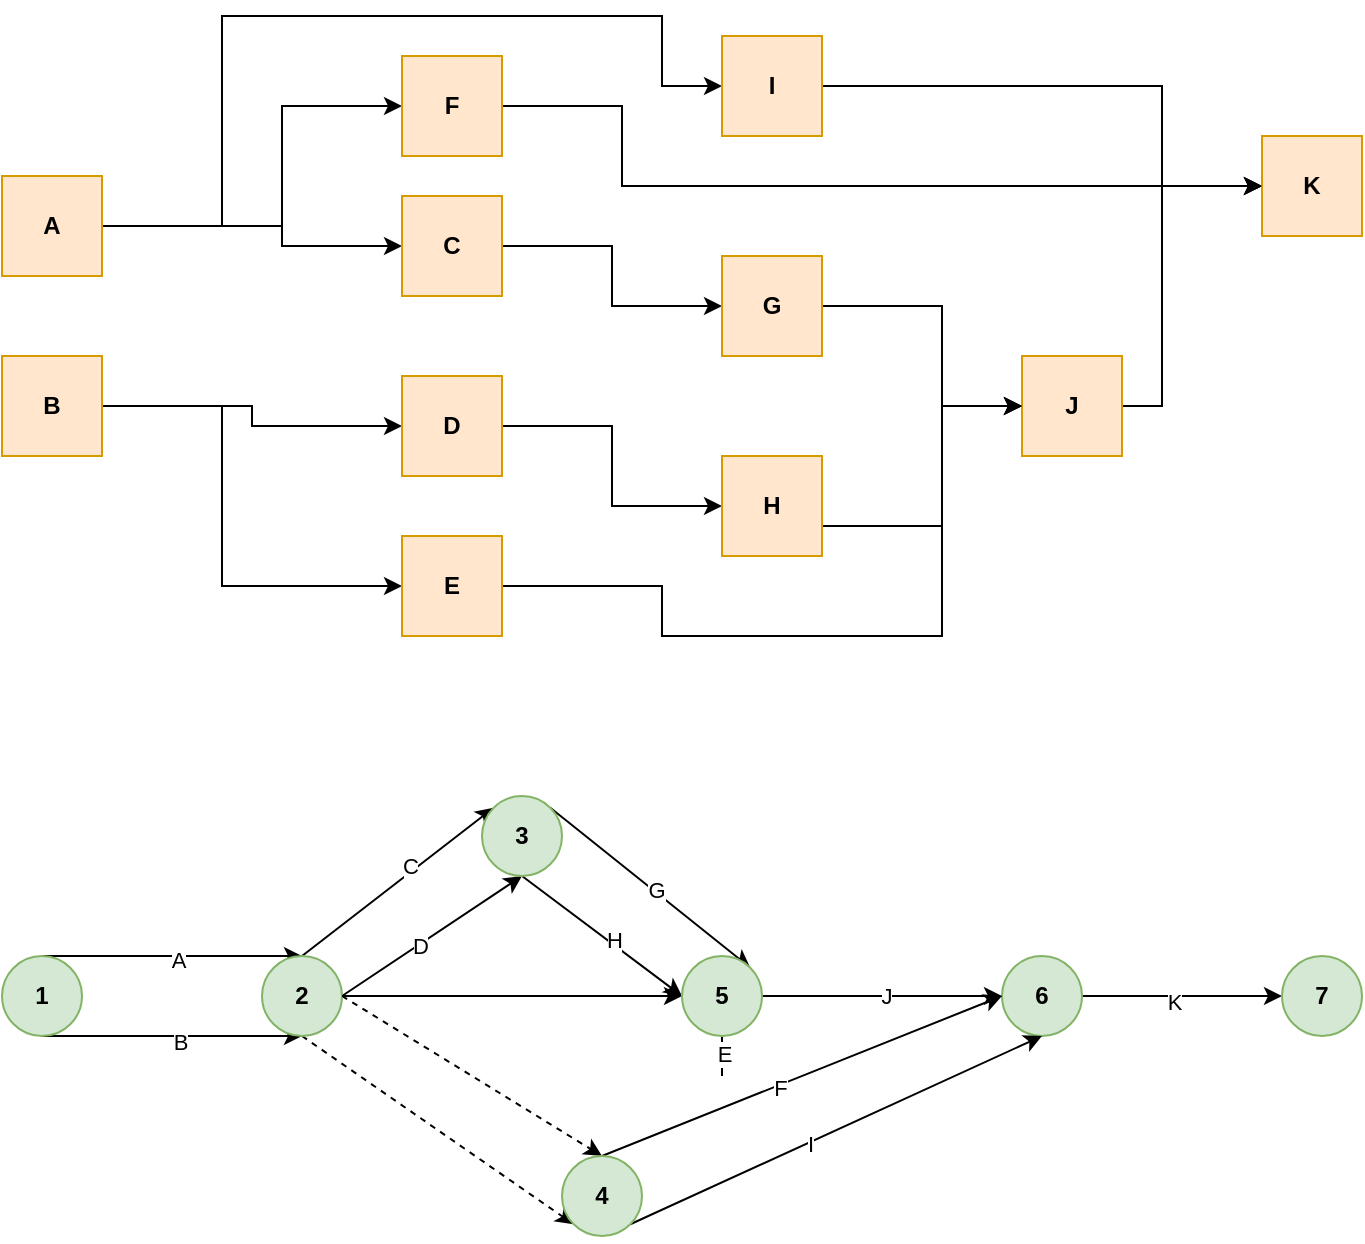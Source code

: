 <mxfile version="21.8.0" type="github">
  <diagram name="Página-1" id="NLafwp9bv83QT103kxV1">
    <mxGraphModel dx="1050" dy="542" grid="1" gridSize="10" guides="1" tooltips="1" connect="1" arrows="1" fold="1" page="1" pageScale="1" pageWidth="827" pageHeight="1169" math="0" shadow="0">
      <root>
        <mxCell id="0" />
        <mxCell id="1" parent="0" />
        <mxCell id="jHylTcCAfwRpH7NAcws_-10" style="edgeStyle=orthogonalEdgeStyle;rounded=0;orthogonalLoop=1;jettySize=auto;html=1;entryX=0;entryY=0.5;entryDx=0;entryDy=0;fontStyle=1" parent="1" source="jHylTcCAfwRpH7NAcws_-1" target="jHylTcCAfwRpH7NAcws_-3" edge="1">
          <mxGeometry relative="1" as="geometry">
            <Array as="points">
              <mxPoint x="260" y="135" />
              <mxPoint x="260" y="145" />
            </Array>
          </mxGeometry>
        </mxCell>
        <mxCell id="jHylTcCAfwRpH7NAcws_-13" style="edgeStyle=orthogonalEdgeStyle;rounded=0;orthogonalLoop=1;jettySize=auto;html=1;entryX=0;entryY=0.5;entryDx=0;entryDy=0;" parent="1" source="jHylTcCAfwRpH7NAcws_-1" target="jHylTcCAfwRpH7NAcws_-5" edge="1">
          <mxGeometry relative="1" as="geometry">
            <Array as="points">
              <mxPoint x="260" y="135" />
              <mxPoint x="260" y="75" />
            </Array>
          </mxGeometry>
        </mxCell>
        <mxCell id="jHylTcCAfwRpH7NAcws_-21" style="edgeStyle=orthogonalEdgeStyle;rounded=0;orthogonalLoop=1;jettySize=auto;html=1;entryX=0;entryY=0.5;entryDx=0;entryDy=0;" parent="1" source="jHylTcCAfwRpH7NAcws_-1" target="jHylTcCAfwRpH7NAcws_-19" edge="1">
          <mxGeometry relative="1" as="geometry">
            <Array as="points">
              <mxPoint x="230" y="135" />
              <mxPoint x="230" y="30" />
              <mxPoint x="450" y="30" />
              <mxPoint x="450" y="65" />
            </Array>
          </mxGeometry>
        </mxCell>
        <mxCell id="jHylTcCAfwRpH7NAcws_-1" value="&lt;span&gt;A&lt;/span&gt;" style="whiteSpace=wrap;html=1;aspect=fixed;fontStyle=1;fillColor=#ffe6cc;strokeColor=#d79b00;" parent="1" vertex="1">
          <mxGeometry x="120" y="110" width="50" height="50" as="geometry" />
        </mxCell>
        <mxCell id="jHylTcCAfwRpH7NAcws_-11" style="edgeStyle=orthogonalEdgeStyle;rounded=0;orthogonalLoop=1;jettySize=auto;html=1;entryX=0;entryY=0.5;entryDx=0;entryDy=0;" parent="1" source="jHylTcCAfwRpH7NAcws_-2" target="jHylTcCAfwRpH7NAcws_-7" edge="1">
          <mxGeometry relative="1" as="geometry" />
        </mxCell>
        <mxCell id="jHylTcCAfwRpH7NAcws_-12" style="edgeStyle=orthogonalEdgeStyle;rounded=0;orthogonalLoop=1;jettySize=auto;html=1;entryX=0;entryY=0.5;entryDx=0;entryDy=0;" parent="1" source="jHylTcCAfwRpH7NAcws_-2" target="jHylTcCAfwRpH7NAcws_-4" edge="1">
          <mxGeometry relative="1" as="geometry">
            <Array as="points">
              <mxPoint x="230" y="225" />
              <mxPoint x="230" y="315" />
            </Array>
          </mxGeometry>
        </mxCell>
        <mxCell id="jHylTcCAfwRpH7NAcws_-2" value="B" style="whiteSpace=wrap;html=1;aspect=fixed;fontStyle=1;fillColor=#ffe6cc;strokeColor=#d79b00;" parent="1" vertex="1">
          <mxGeometry x="120" y="200" width="50" height="50" as="geometry" />
        </mxCell>
        <mxCell id="jHylTcCAfwRpH7NAcws_-14" style="edgeStyle=orthogonalEdgeStyle;rounded=0;orthogonalLoop=1;jettySize=auto;html=1;" parent="1" source="jHylTcCAfwRpH7NAcws_-3" target="jHylTcCAfwRpH7NAcws_-9" edge="1">
          <mxGeometry relative="1" as="geometry" />
        </mxCell>
        <mxCell id="jHylTcCAfwRpH7NAcws_-3" value="C" style="whiteSpace=wrap;html=1;aspect=fixed;fontStyle=1;fillColor=#ffe6cc;strokeColor=#d79b00;" parent="1" vertex="1">
          <mxGeometry x="320" y="120" width="50" height="50" as="geometry" />
        </mxCell>
        <mxCell id="jHylTcCAfwRpH7NAcws_-22" style="edgeStyle=orthogonalEdgeStyle;rounded=0;orthogonalLoop=1;jettySize=auto;html=1;entryX=0;entryY=0.5;entryDx=0;entryDy=0;" parent="1" source="jHylTcCAfwRpH7NAcws_-4" target="jHylTcCAfwRpH7NAcws_-6" edge="1">
          <mxGeometry relative="1" as="geometry">
            <Array as="points">
              <mxPoint x="450" y="315" />
              <mxPoint x="450" y="340" />
              <mxPoint x="590" y="340" />
              <mxPoint x="590" y="225" />
            </Array>
          </mxGeometry>
        </mxCell>
        <mxCell id="jHylTcCAfwRpH7NAcws_-4" value="E" style="whiteSpace=wrap;html=1;aspect=fixed;fontStyle=1;fillColor=#ffe6cc;strokeColor=#d79b00;" parent="1" vertex="1">
          <mxGeometry x="320" y="290" width="50" height="50" as="geometry" />
        </mxCell>
        <mxCell id="jHylTcCAfwRpH7NAcws_-25" style="edgeStyle=orthogonalEdgeStyle;rounded=0;orthogonalLoop=1;jettySize=auto;html=1;entryX=0;entryY=0.5;entryDx=0;entryDy=0;" parent="1" source="jHylTcCAfwRpH7NAcws_-5" target="jHylTcCAfwRpH7NAcws_-16" edge="1">
          <mxGeometry relative="1" as="geometry">
            <Array as="points">
              <mxPoint x="430" y="75" />
              <mxPoint x="430" y="115" />
            </Array>
          </mxGeometry>
        </mxCell>
        <mxCell id="jHylTcCAfwRpH7NAcws_-5" value="F" style="whiteSpace=wrap;html=1;aspect=fixed;fontStyle=1;fillColor=#ffe6cc;strokeColor=#d79b00;" parent="1" vertex="1">
          <mxGeometry x="320" y="50" width="50" height="50" as="geometry" />
        </mxCell>
        <mxCell id="jHylTcCAfwRpH7NAcws_-28" style="edgeStyle=orthogonalEdgeStyle;rounded=0;orthogonalLoop=1;jettySize=auto;html=1;entryX=0;entryY=0.5;entryDx=0;entryDy=0;" parent="1" source="jHylTcCAfwRpH7NAcws_-6" target="jHylTcCAfwRpH7NAcws_-16" edge="1">
          <mxGeometry relative="1" as="geometry">
            <Array as="points">
              <mxPoint x="700" y="225" />
              <mxPoint x="700" y="115" />
            </Array>
          </mxGeometry>
        </mxCell>
        <mxCell id="jHylTcCAfwRpH7NAcws_-6" value="J" style="whiteSpace=wrap;html=1;aspect=fixed;fontStyle=1;fillColor=#ffe6cc;strokeColor=#d79b00;" parent="1" vertex="1">
          <mxGeometry x="630" y="200" width="50" height="50" as="geometry" />
        </mxCell>
        <mxCell id="jHylTcCAfwRpH7NAcws_-15" style="edgeStyle=orthogonalEdgeStyle;rounded=0;orthogonalLoop=1;jettySize=auto;html=1;entryX=0;entryY=0.5;entryDx=0;entryDy=0;" parent="1" source="jHylTcCAfwRpH7NAcws_-7" target="jHylTcCAfwRpH7NAcws_-8" edge="1">
          <mxGeometry relative="1" as="geometry" />
        </mxCell>
        <mxCell id="jHylTcCAfwRpH7NAcws_-7" value="D" style="whiteSpace=wrap;html=1;aspect=fixed;fontStyle=1;fillColor=#ffe6cc;strokeColor=#d79b00;" parent="1" vertex="1">
          <mxGeometry x="320" y="210" width="50" height="50" as="geometry" />
        </mxCell>
        <mxCell id="jHylTcCAfwRpH7NAcws_-24" style="edgeStyle=orthogonalEdgeStyle;rounded=0;orthogonalLoop=1;jettySize=auto;html=1;entryX=0;entryY=0.5;entryDx=0;entryDy=0;" parent="1" source="jHylTcCAfwRpH7NAcws_-8" target="jHylTcCAfwRpH7NAcws_-6" edge="1">
          <mxGeometry relative="1" as="geometry">
            <Array as="points">
              <mxPoint x="590" y="285" />
              <mxPoint x="590" y="225" />
            </Array>
          </mxGeometry>
        </mxCell>
        <mxCell id="jHylTcCAfwRpH7NAcws_-8" value="H" style="whiteSpace=wrap;html=1;aspect=fixed;fontStyle=1;fillColor=#ffe6cc;strokeColor=#d79b00;" parent="1" vertex="1">
          <mxGeometry x="480" y="250" width="50" height="50" as="geometry" />
        </mxCell>
        <mxCell id="jHylTcCAfwRpH7NAcws_-23" style="edgeStyle=orthogonalEdgeStyle;rounded=0;orthogonalLoop=1;jettySize=auto;html=1;entryX=0;entryY=0.5;entryDx=0;entryDy=0;" parent="1" source="jHylTcCAfwRpH7NAcws_-9" target="jHylTcCAfwRpH7NAcws_-6" edge="1">
          <mxGeometry relative="1" as="geometry">
            <Array as="points">
              <mxPoint x="590" y="175" />
              <mxPoint x="590" y="225" />
            </Array>
          </mxGeometry>
        </mxCell>
        <mxCell id="jHylTcCAfwRpH7NAcws_-9" value="G" style="whiteSpace=wrap;html=1;aspect=fixed;fontStyle=1;fillColor=#ffe6cc;strokeColor=#d79b00;" parent="1" vertex="1">
          <mxGeometry x="480" y="150" width="50" height="50" as="geometry" />
        </mxCell>
        <mxCell id="jHylTcCAfwRpH7NAcws_-16" value="K" style="whiteSpace=wrap;html=1;aspect=fixed;fontStyle=1;fillColor=#ffe6cc;strokeColor=#d79b00;" parent="1" vertex="1">
          <mxGeometry x="750" y="90" width="50" height="50" as="geometry" />
        </mxCell>
        <mxCell id="jHylTcCAfwRpH7NAcws_-27" style="edgeStyle=orthogonalEdgeStyle;rounded=0;orthogonalLoop=1;jettySize=auto;html=1;entryX=0;entryY=0.5;entryDx=0;entryDy=0;" parent="1" source="jHylTcCAfwRpH7NAcws_-19" target="jHylTcCAfwRpH7NAcws_-16" edge="1">
          <mxGeometry relative="1" as="geometry">
            <Array as="points">
              <mxPoint x="700" y="65" />
              <mxPoint x="700" y="115" />
            </Array>
          </mxGeometry>
        </mxCell>
        <mxCell id="jHylTcCAfwRpH7NAcws_-19" value="I" style="whiteSpace=wrap;html=1;aspect=fixed;fontStyle=1;fillColor=#ffe6cc;strokeColor=#d79b00;" parent="1" vertex="1">
          <mxGeometry x="480" y="40" width="50" height="50" as="geometry" />
        </mxCell>
        <mxCell id="l46T4ABHyb0yzA2NnPdU-8" style="rounded=0;orthogonalLoop=1;jettySize=auto;html=1;exitX=0.5;exitY=0;exitDx=0;exitDy=0;entryX=0.5;entryY=0;entryDx=0;entryDy=0;" edge="1" parent="1" source="l46T4ABHyb0yzA2NnPdU-1" target="l46T4ABHyb0yzA2NnPdU-2">
          <mxGeometry relative="1" as="geometry" />
        </mxCell>
        <mxCell id="l46T4ABHyb0yzA2NnPdU-13" value="A" style="edgeLabel;html=1;align=center;verticalAlign=middle;resizable=0;points=[];" vertex="1" connectable="0" parent="l46T4ABHyb0yzA2NnPdU-8">
          <mxGeometry x="0.035" y="-2" relative="1" as="geometry">
            <mxPoint as="offset" />
          </mxGeometry>
        </mxCell>
        <mxCell id="l46T4ABHyb0yzA2NnPdU-9" style="rounded=0;orthogonalLoop=1;jettySize=auto;html=1;exitX=0.5;exitY=1;exitDx=0;exitDy=0;entryX=0.5;entryY=1;entryDx=0;entryDy=0;" edge="1" parent="1" source="l46T4ABHyb0yzA2NnPdU-1" target="l46T4ABHyb0yzA2NnPdU-2">
          <mxGeometry relative="1" as="geometry" />
        </mxCell>
        <mxCell id="l46T4ABHyb0yzA2NnPdU-14" value="B" style="edgeLabel;html=1;align=center;verticalAlign=middle;resizable=0;points=[];" vertex="1" connectable="0" parent="l46T4ABHyb0yzA2NnPdU-9">
          <mxGeometry x="0.06" y="-3" relative="1" as="geometry">
            <mxPoint as="offset" />
          </mxGeometry>
        </mxCell>
        <mxCell id="l46T4ABHyb0yzA2NnPdU-1" value="1" style="ellipse;whiteSpace=wrap;html=1;aspect=fixed;fillColor=#d5e8d4;strokeColor=#82b366;fontStyle=1" vertex="1" parent="1">
          <mxGeometry x="120" y="500" width="40" height="40" as="geometry" />
        </mxCell>
        <mxCell id="l46T4ABHyb0yzA2NnPdU-15" style="rounded=0;orthogonalLoop=1;jettySize=auto;html=1;entryX=0.5;entryY=1;entryDx=0;entryDy=0;exitX=1;exitY=0.5;exitDx=0;exitDy=0;" edge="1" parent="1" source="l46T4ABHyb0yzA2NnPdU-2" target="l46T4ABHyb0yzA2NnPdU-5">
          <mxGeometry relative="1" as="geometry" />
        </mxCell>
        <mxCell id="l46T4ABHyb0yzA2NnPdU-18" value="D" style="edgeLabel;html=1;align=center;verticalAlign=middle;resizable=0;points=[];" vertex="1" connectable="0" parent="l46T4ABHyb0yzA2NnPdU-15">
          <mxGeometry x="-0.141" y="-1" relative="1" as="geometry">
            <mxPoint as="offset" />
          </mxGeometry>
        </mxCell>
        <mxCell id="l46T4ABHyb0yzA2NnPdU-16" style="rounded=0;orthogonalLoop=1;jettySize=auto;html=1;exitX=0.5;exitY=0;exitDx=0;exitDy=0;entryX=0;entryY=0;entryDx=0;entryDy=0;" edge="1" parent="1" source="l46T4ABHyb0yzA2NnPdU-2" target="l46T4ABHyb0yzA2NnPdU-5">
          <mxGeometry relative="1" as="geometry" />
        </mxCell>
        <mxCell id="l46T4ABHyb0yzA2NnPdU-17" value="C" style="edgeLabel;html=1;align=center;verticalAlign=middle;resizable=0;points=[];" vertex="1" connectable="0" parent="l46T4ABHyb0yzA2NnPdU-16">
          <mxGeometry x="0.159" y="3" relative="1" as="geometry">
            <mxPoint as="offset" />
          </mxGeometry>
        </mxCell>
        <mxCell id="l46T4ABHyb0yzA2NnPdU-23" style="edgeStyle=orthogonalEdgeStyle;rounded=0;orthogonalLoop=1;jettySize=auto;html=1;" edge="1" parent="1" source="l46T4ABHyb0yzA2NnPdU-4">
          <mxGeometry relative="1" as="geometry">
            <mxPoint x="480" y="520" as="targetPoint" />
          </mxGeometry>
        </mxCell>
        <mxCell id="l46T4ABHyb0yzA2NnPdU-24" value="E" style="edgeLabel;html=1;align=center;verticalAlign=middle;resizable=0;points=[];" vertex="1" connectable="0" parent="l46T4ABHyb0yzA2NnPdU-23">
          <mxGeometry x="0.003" y="-2" relative="1" as="geometry">
            <mxPoint x="-2" y="-1" as="offset" />
          </mxGeometry>
        </mxCell>
        <mxCell id="l46T4ABHyb0yzA2NnPdU-30" style="rounded=0;orthogonalLoop=1;jettySize=auto;html=1;exitX=1;exitY=0.5;exitDx=0;exitDy=0;entryX=0.5;entryY=0;entryDx=0;entryDy=0;dashed=1;" edge="1" parent="1" source="l46T4ABHyb0yzA2NnPdU-2" target="l46T4ABHyb0yzA2NnPdU-6">
          <mxGeometry relative="1" as="geometry" />
        </mxCell>
        <mxCell id="l46T4ABHyb0yzA2NnPdU-31" style="rounded=0;orthogonalLoop=1;jettySize=auto;html=1;exitX=0.5;exitY=1;exitDx=0;exitDy=0;entryX=0;entryY=1;entryDx=0;entryDy=0;dashed=1;" edge="1" parent="1" source="l46T4ABHyb0yzA2NnPdU-2" target="l46T4ABHyb0yzA2NnPdU-6">
          <mxGeometry relative="1" as="geometry" />
        </mxCell>
        <mxCell id="l46T4ABHyb0yzA2NnPdU-2" value="2" style="ellipse;whiteSpace=wrap;html=1;aspect=fixed;fillColor=#d5e8d4;strokeColor=#82b366;fontStyle=1" vertex="1" parent="1">
          <mxGeometry x="250" y="500" width="40" height="40" as="geometry" />
        </mxCell>
        <mxCell id="l46T4ABHyb0yzA2NnPdU-34" style="edgeStyle=orthogonalEdgeStyle;rounded=0;orthogonalLoop=1;jettySize=auto;html=1;exitX=1;exitY=0.5;exitDx=0;exitDy=0;entryX=0;entryY=0.5;entryDx=0;entryDy=0;" edge="1" parent="1" source="l46T4ABHyb0yzA2NnPdU-3" target="l46T4ABHyb0yzA2NnPdU-7">
          <mxGeometry relative="1" as="geometry" />
        </mxCell>
        <mxCell id="l46T4ABHyb0yzA2NnPdU-35" value="K" style="edgeLabel;html=1;align=center;verticalAlign=middle;resizable=0;points=[];" vertex="1" connectable="0" parent="l46T4ABHyb0yzA2NnPdU-34">
          <mxGeometry x="-0.087" y="-3" relative="1" as="geometry">
            <mxPoint as="offset" />
          </mxGeometry>
        </mxCell>
        <mxCell id="l46T4ABHyb0yzA2NnPdU-3" value="6" style="ellipse;whiteSpace=wrap;html=1;aspect=fixed;fillColor=#d5e8d4;strokeColor=#82b366;fontStyle=1" vertex="1" parent="1">
          <mxGeometry x="620" y="500" width="40" height="40" as="geometry" />
        </mxCell>
        <mxCell id="l46T4ABHyb0yzA2NnPdU-25" style="edgeStyle=orthogonalEdgeStyle;rounded=0;orthogonalLoop=1;jettySize=auto;html=1;exitX=1;exitY=0.5;exitDx=0;exitDy=0;" edge="1" parent="1" source="l46T4ABHyb0yzA2NnPdU-4" target="l46T4ABHyb0yzA2NnPdU-3">
          <mxGeometry relative="1" as="geometry" />
        </mxCell>
        <mxCell id="l46T4ABHyb0yzA2NnPdU-26" value="J" style="edgeLabel;html=1;align=center;verticalAlign=middle;resizable=0;points=[];" vertex="1" connectable="0" parent="l46T4ABHyb0yzA2NnPdU-25">
          <mxGeometry x="0.036" relative="1" as="geometry">
            <mxPoint as="offset" />
          </mxGeometry>
        </mxCell>
        <mxCell id="l46T4ABHyb0yzA2NnPdU-19" style="rounded=0;orthogonalLoop=1;jettySize=auto;html=1;exitX=1;exitY=0;exitDx=0;exitDy=0;entryX=1;entryY=0;entryDx=0;entryDy=0;" edge="1" parent="1" source="l46T4ABHyb0yzA2NnPdU-5" target="l46T4ABHyb0yzA2NnPdU-4">
          <mxGeometry relative="1" as="geometry" />
        </mxCell>
        <mxCell id="l46T4ABHyb0yzA2NnPdU-21" value="G" style="edgeLabel;html=1;align=center;verticalAlign=middle;resizable=0;points=[];" vertex="1" connectable="0" parent="l46T4ABHyb0yzA2NnPdU-19">
          <mxGeometry x="0.042" y="1" relative="1" as="geometry">
            <mxPoint as="offset" />
          </mxGeometry>
        </mxCell>
        <mxCell id="l46T4ABHyb0yzA2NnPdU-20" style="rounded=0;orthogonalLoop=1;jettySize=auto;html=1;exitX=0.5;exitY=1;exitDx=0;exitDy=0;entryX=0;entryY=0.5;entryDx=0;entryDy=0;" edge="1" parent="1" source="l46T4ABHyb0yzA2NnPdU-5" target="l46T4ABHyb0yzA2NnPdU-4">
          <mxGeometry relative="1" as="geometry" />
        </mxCell>
        <mxCell id="l46T4ABHyb0yzA2NnPdU-22" value="H" style="edgeLabel;html=1;align=center;verticalAlign=middle;resizable=0;points=[];" vertex="1" connectable="0" parent="l46T4ABHyb0yzA2NnPdU-20">
          <mxGeometry x="0.114" y="2" relative="1" as="geometry">
            <mxPoint as="offset" />
          </mxGeometry>
        </mxCell>
        <mxCell id="l46T4ABHyb0yzA2NnPdU-5" value="3" style="ellipse;whiteSpace=wrap;html=1;aspect=fixed;fillColor=#d5e8d4;strokeColor=#82b366;fontStyle=1" vertex="1" parent="1">
          <mxGeometry x="360" y="420" width="40" height="40" as="geometry" />
        </mxCell>
        <mxCell id="l46T4ABHyb0yzA2NnPdU-28" style="rounded=0;orthogonalLoop=1;jettySize=auto;html=1;exitX=1;exitY=1;exitDx=0;exitDy=0;entryX=0.5;entryY=1;entryDx=0;entryDy=0;" edge="1" parent="1" source="l46T4ABHyb0yzA2NnPdU-6" target="l46T4ABHyb0yzA2NnPdU-3">
          <mxGeometry relative="1" as="geometry" />
        </mxCell>
        <mxCell id="l46T4ABHyb0yzA2NnPdU-33" value="I" style="edgeLabel;html=1;align=center;verticalAlign=middle;resizable=0;points=[];" vertex="1" connectable="0" parent="l46T4ABHyb0yzA2NnPdU-28">
          <mxGeometry x="-0.126" relative="1" as="geometry">
            <mxPoint y="1" as="offset" />
          </mxGeometry>
        </mxCell>
        <mxCell id="l46T4ABHyb0yzA2NnPdU-29" style="rounded=0;orthogonalLoop=1;jettySize=auto;html=1;exitX=0.5;exitY=0;exitDx=0;exitDy=0;entryX=0;entryY=0.5;entryDx=0;entryDy=0;" edge="1" parent="1" source="l46T4ABHyb0yzA2NnPdU-6" target="l46T4ABHyb0yzA2NnPdU-3">
          <mxGeometry relative="1" as="geometry" />
        </mxCell>
        <mxCell id="l46T4ABHyb0yzA2NnPdU-32" value="F" style="edgeLabel;html=1;align=center;verticalAlign=middle;resizable=0;points=[];" vertex="1" connectable="0" parent="l46T4ABHyb0yzA2NnPdU-29">
          <mxGeometry x="-0.112" y="-1" relative="1" as="geometry">
            <mxPoint as="offset" />
          </mxGeometry>
        </mxCell>
        <mxCell id="l46T4ABHyb0yzA2NnPdU-6" value="4" style="ellipse;whiteSpace=wrap;html=1;aspect=fixed;fillColor=#d5e8d4;strokeColor=#82b366;fontStyle=1" vertex="1" parent="1">
          <mxGeometry x="400" y="600" width="40" height="40" as="geometry" />
        </mxCell>
        <mxCell id="l46T4ABHyb0yzA2NnPdU-7" value="7" style="ellipse;whiteSpace=wrap;html=1;aspect=fixed;fillColor=#d5e8d4;strokeColor=#82b366;fontStyle=1" vertex="1" parent="1">
          <mxGeometry x="760" y="500" width="40" height="40" as="geometry" />
        </mxCell>
        <mxCell id="l46T4ABHyb0yzA2NnPdU-36" value="" style="edgeStyle=orthogonalEdgeStyle;rounded=0;orthogonalLoop=1;jettySize=auto;html=1;" edge="1" parent="1" source="l46T4ABHyb0yzA2NnPdU-2" target="l46T4ABHyb0yzA2NnPdU-4">
          <mxGeometry relative="1" as="geometry">
            <mxPoint x="480" y="520" as="targetPoint" />
            <mxPoint x="290" y="520" as="sourcePoint" />
          </mxGeometry>
        </mxCell>
        <mxCell id="l46T4ABHyb0yzA2NnPdU-4" value="5" style="ellipse;whiteSpace=wrap;html=1;aspect=fixed;fillColor=#d5e8d4;strokeColor=#82b366;fontStyle=1" vertex="1" parent="1">
          <mxGeometry x="460" y="500" width="40" height="40" as="geometry" />
        </mxCell>
      </root>
    </mxGraphModel>
  </diagram>
</mxfile>
